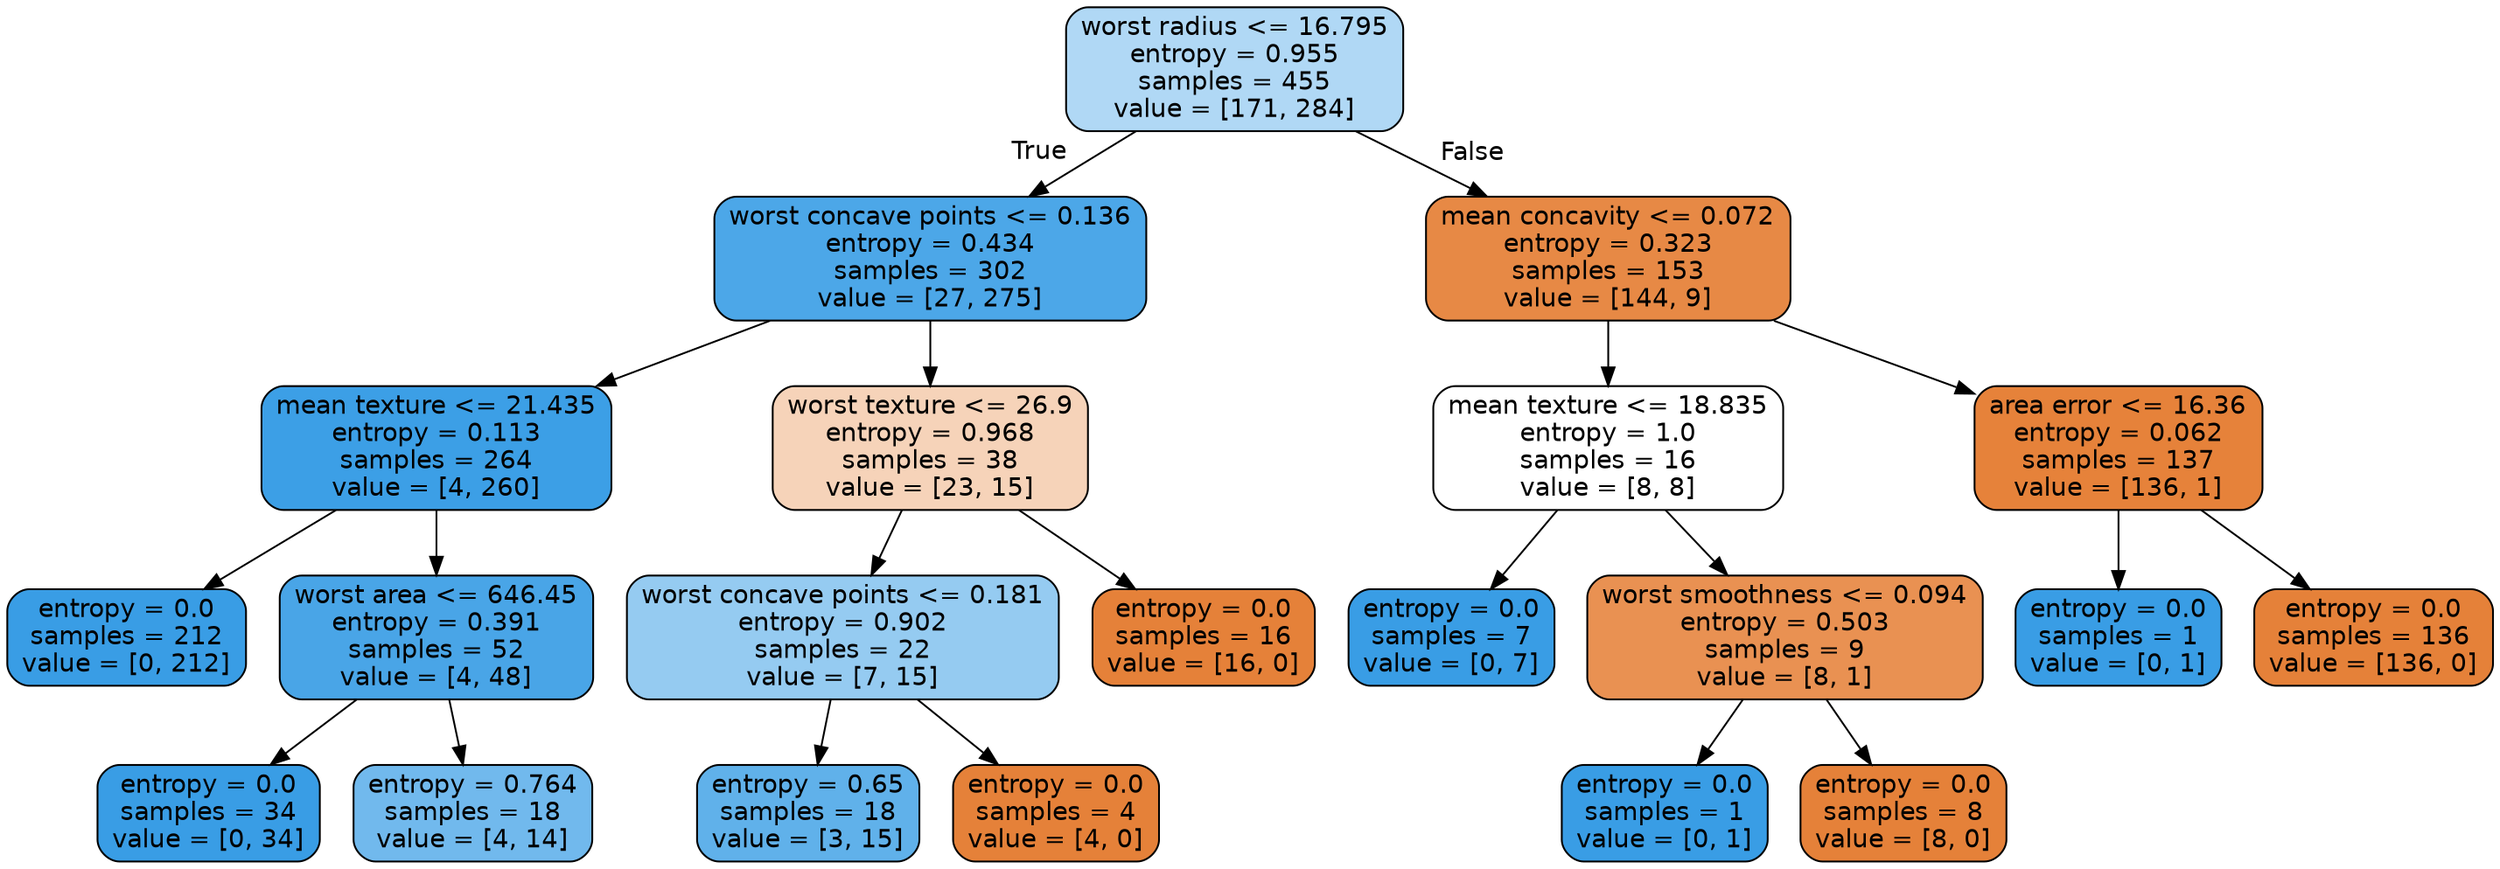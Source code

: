 digraph Tree {
node [shape=box, style="filled, rounded", color="black", fontname=helvetica] ;
edge [fontname=helvetica] ;
0 [label="worst radius <= 16.795\nentropy = 0.955\nsamples = 455\nvalue = [171, 284]", fillcolor="#399de565"] ;
1 [label="worst concave points <= 0.136\nentropy = 0.434\nsamples = 302\nvalue = [27, 275]", fillcolor="#399de5e6"] ;
0 -> 1 [labeldistance=2.5, labelangle=45, headlabel="True"] ;
2 [label="mean texture <= 21.435\nentropy = 0.113\nsamples = 264\nvalue = [4, 260]", fillcolor="#399de5fb"] ;
1 -> 2 ;
3 [label="entropy = 0.0\nsamples = 212\nvalue = [0, 212]", fillcolor="#399de5ff"] ;
2 -> 3 ;
4 [label="worst area <= 646.45\nentropy = 0.391\nsamples = 52\nvalue = [4, 48]", fillcolor="#399de5ea"] ;
2 -> 4 ;
5 [label="entropy = 0.0\nsamples = 34\nvalue = [0, 34]", fillcolor="#399de5ff"] ;
4 -> 5 ;
6 [label="entropy = 0.764\nsamples = 18\nvalue = [4, 14]", fillcolor="#399de5b6"] ;
4 -> 6 ;
7 [label="worst texture <= 26.9\nentropy = 0.968\nsamples = 38\nvalue = [23, 15]", fillcolor="#e5813959"] ;
1 -> 7 ;
8 [label="worst concave points <= 0.181\nentropy = 0.902\nsamples = 22\nvalue = [7, 15]", fillcolor="#399de588"] ;
7 -> 8 ;
9 [label="entropy = 0.65\nsamples = 18\nvalue = [3, 15]", fillcolor="#399de5cc"] ;
8 -> 9 ;
10 [label="entropy = 0.0\nsamples = 4\nvalue = [4, 0]", fillcolor="#e58139ff"] ;
8 -> 10 ;
11 [label="entropy = 0.0\nsamples = 16\nvalue = [16, 0]", fillcolor="#e58139ff"] ;
7 -> 11 ;
12 [label="mean concavity <= 0.072\nentropy = 0.323\nsamples = 153\nvalue = [144, 9]", fillcolor="#e58139ef"] ;
0 -> 12 [labeldistance=2.5, labelangle=-45, headlabel="False"] ;
13 [label="mean texture <= 18.835\nentropy = 1.0\nsamples = 16\nvalue = [8, 8]", fillcolor="#e5813900"] ;
12 -> 13 ;
14 [label="entropy = 0.0\nsamples = 7\nvalue = [0, 7]", fillcolor="#399de5ff"] ;
13 -> 14 ;
15 [label="worst smoothness <= 0.094\nentropy = 0.503\nsamples = 9\nvalue = [8, 1]", fillcolor="#e58139df"] ;
13 -> 15 ;
16 [label="entropy = 0.0\nsamples = 1\nvalue = [0, 1]", fillcolor="#399de5ff"] ;
15 -> 16 ;
17 [label="entropy = 0.0\nsamples = 8\nvalue = [8, 0]", fillcolor="#e58139ff"] ;
15 -> 17 ;
18 [label="area error <= 16.36\nentropy = 0.062\nsamples = 137\nvalue = [136, 1]", fillcolor="#e58139fd"] ;
12 -> 18 ;
19 [label="entropy = 0.0\nsamples = 1\nvalue = [0, 1]", fillcolor="#399de5ff"] ;
18 -> 19 ;
20 [label="entropy = 0.0\nsamples = 136\nvalue = [136, 0]", fillcolor="#e58139ff"] ;
18 -> 20 ;
}
